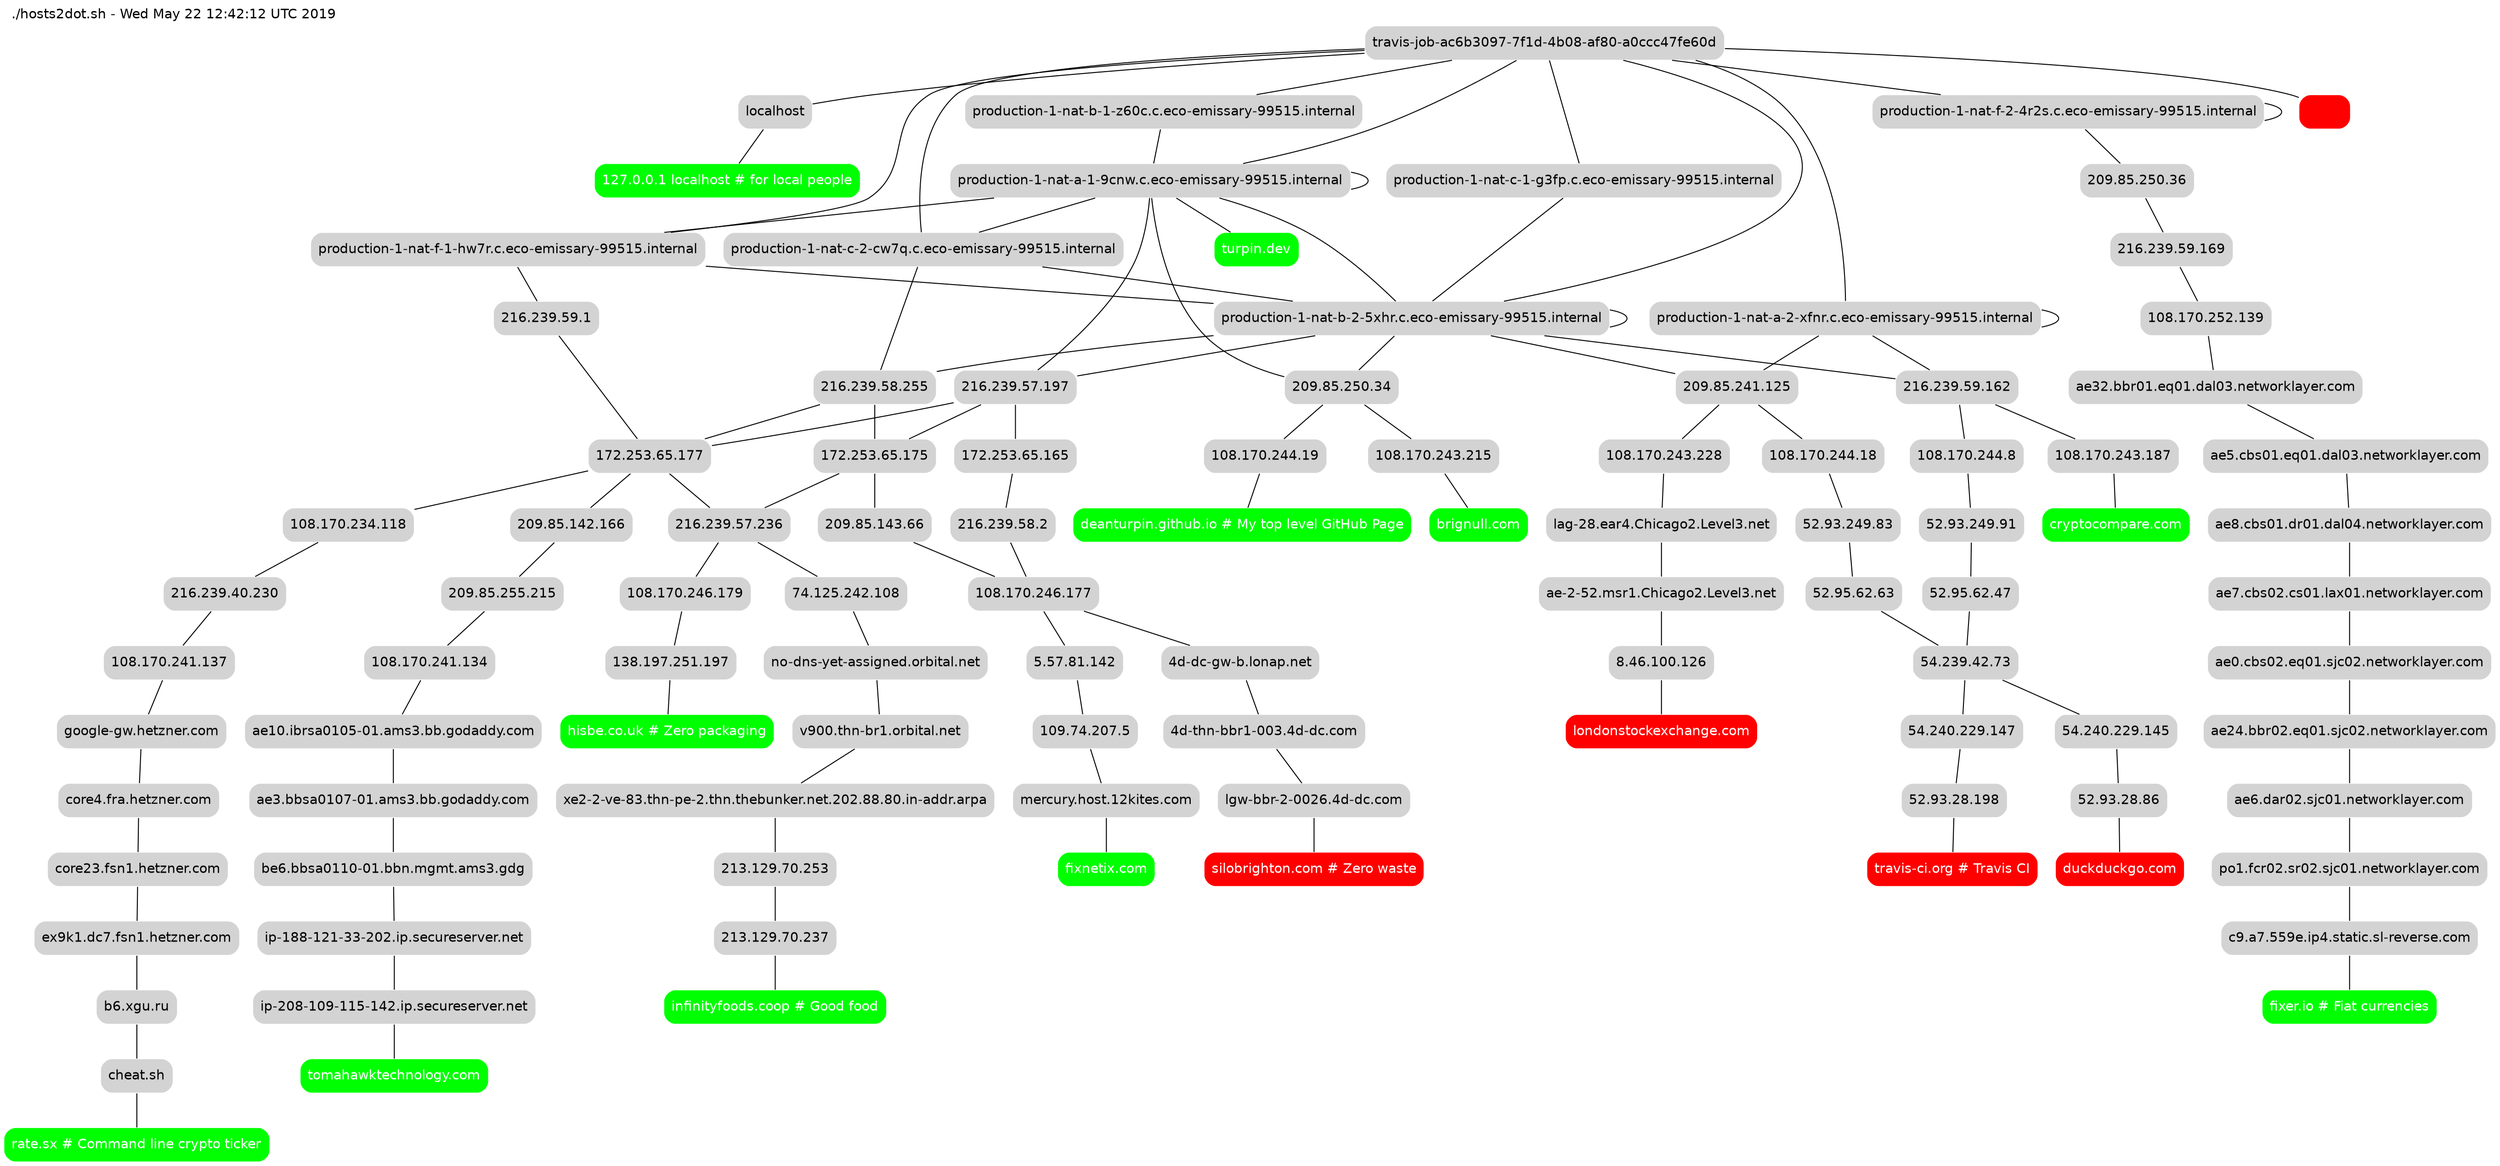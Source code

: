 strict graph {
fontname=helvetica
node [shape=rect style="filled,rounded" color=white fillcolor=lightgrey fontname=helvetica]
soy_yo [label="travis-job-ac6b3097-7f1d-4b08-af80-a0ccc47fe60d"]
graph [label="./hosts2dot.sh - Wed May 22 12:42:12 UTC 2019" labelloc=top labeljust=left]
"127.0.0.1 localhost # for local people" [fillcolor=green fontcolor=white]
soy_yo--"localhost"--"127.0.0.1 localhost # for local people"
"deanturpin.github.io # My top level GitHub Page" [fillcolor=green fontcolor=white]
soy_yo--"production-1-nat-c-1-g3fp.c.eco-emissary-99515.internal"--"production-1-nat-b-2-5xhr.c.eco-emissary-99515.internal"--"209.85.250.34"--"108.170.244.19"--"deanturpin.github.io # My top level GitHub Page"
"duckduckgo.com" [fillcolor=red fontcolor=white]
soy_yo--"production-1-nat-f-1-hw7r.c.eco-emissary-99515.internal"--"production-1-nat-b-2-5xhr.c.eco-emissary-99515.internal"--"216.239.59.162"--"108.170.244.8"--"52.93.249.91"--"52.95.62.47"--"54.239.42.73"--"54.240.229.145"--"52.93.28.86"--"duckduckgo.com"
"infinityfoods.coop # Good food" [fillcolor=green fontcolor=white]
soy_yo--"production-1-nat-a-1-9cnw.c.eco-emissary-99515.internal"--"production-1-nat-f-1-hw7r.c.eco-emissary-99515.internal"--"216.239.59.1"--"172.253.65.177"--"216.239.57.236"--"74.125.242.108"--"no-dns-yet-assigned.orbital.net"--"v900.thn-br1.orbital.net"--"xe2-2-ve-83.thn-pe-2.thn.thebunker.net.202.88.80.in-addr.arpa"--"213.129.70.253"--"213.129.70.237"--"infinityfoods.coop # Good food"
"silobrighton.com # Zero waste" [fillcolor=red fontcolor=white]
soy_yo--"production-1-nat-b-1-z60c.c.eco-emissary-99515.internal"--"production-1-nat-a-1-9cnw.c.eco-emissary-99515.internal"--"216.239.57.197"--"172.253.65.165"--"216.239.58.2"--"108.170.246.177"--"4d-dc-gw-b.lonap.net"--"4d-thn-bbr1-003.4d-dc.com"--"lgw-bbr-2-0026.4d-dc.com"--"silobrighton.com # Zero waste"
"hisbe.co.uk # Zero packaging" [fillcolor=green fontcolor=white]
soy_yo--"production-1-nat-a-1-9cnw.c.eco-emissary-99515.internal"--"production-1-nat-b-2-5xhr.c.eco-emissary-99515.internal"--"216.239.57.197"--"172.253.65.175"--"216.239.57.236"--"108.170.246.179"--"138.197.251.197"--"hisbe.co.uk # Zero packaging"
"rate.sx # Command line crypto ticker" [fillcolor=green fontcolor=white]
soy_yo--"production-1-nat-c-2-cw7q.c.eco-emissary-99515.internal"--"production-1-nat-b-2-5xhr.c.eco-emissary-99515.internal"--"216.239.58.255"--"172.253.65.177"--"108.170.234.118"--"216.239.40.230"--"108.170.241.137"--"google-gw.hetzner.com"--"core4.fra.hetzner.com"--"core23.fsn1.hetzner.com"--"ex9k1.dc7.fsn1.hetzner.com"--"b6.xgu.ru"--"cheat.sh"--"rate.sx # Command line crypto ticker"
"fixer.io # Fiat currencies" [fillcolor=green fontcolor=white]
soy_yo--"production-1-nat-f-2-4r2s.c.eco-emissary-99515.internal"--"production-1-nat-f-2-4r2s.c.eco-emissary-99515.internal"--"209.85.250.36"--"216.239.59.169"--"108.170.252.139"--"ae32.bbr01.eq01.dal03.networklayer.com"--"ae5.cbs01.eq01.dal03.networklayer.com"--"ae8.cbs01.dr01.dal04.networklayer.com"--"ae7.cbs02.cs01.lax01.networklayer.com"--"ae0.cbs02.eq01.sjc02.networklayer.com"--"ae24.bbr02.eq01.sjc02.networklayer.com"--"ae6.dar02.sjc01.networklayer.com"--"po1.fcr02.sr02.sjc01.networklayer.com"--"c9.a7.559e.ip4.static.sl-reverse.com"--"fixer.io # Fiat currencies"
"travis-ci.org # Travis CI" [fillcolor=red fontcolor=white]
soy_yo--"production-1-nat-b-2-5xhr.c.eco-emissary-99515.internal"--"production-1-nat-b-2-5xhr.c.eco-emissary-99515.internal"--"209.85.241.125"--"108.170.244.18"--"52.93.249.83"--"52.95.62.63"--"54.239.42.73"--"54.240.229.147"--"52.93.28.198"--"travis-ci.org # Travis CI"
"cryptocompare.com" [fillcolor=green fontcolor=white]
soy_yo--"production-1-nat-a-2-xfnr.c.eco-emissary-99515.internal"--"production-1-nat-a-2-xfnr.c.eco-emissary-99515.internal"--"216.239.59.162"--"108.170.243.187"--"cryptocompare.com"
"londonstockexchange.com" [fillcolor=red fontcolor=white]
soy_yo--"production-1-nat-a-2-xfnr.c.eco-emissary-99515.internal"--"production-1-nat-a-2-xfnr.c.eco-emissary-99515.internal"--"209.85.241.125"--"108.170.243.228"--"lag-28.ear4.Chicago2.Level3.net"--"ae-2-52.msr1.Chicago2.Level3.net"--"8.46.100.126"--"londonstockexchange.com"
"tomahawktechnology.com" [fillcolor=green fontcolor=white]
soy_yo--"production-1-nat-f-1-hw7r.c.eco-emissary-99515.internal"--"production-1-nat-a-1-9cnw.c.eco-emissary-99515.internal"--"216.239.57.197"--"172.253.65.177"--"209.85.142.166"--"209.85.255.215"--"108.170.241.134"--"ae10.ibrsa0105-01.ams3.bb.godaddy.com"--"ae3.bbsa0107-01.ams3.bb.godaddy.com"--"be6.bbsa0110-01.bbn.mgmt.ams3.gdg"--"ip-188-121-33-202.ip.secureserver.net"--"ip-208-109-115-142.ip.secureserver.net"--"tomahawktechnology.com"
"fixnetix.com" [fillcolor=green fontcolor=white]
soy_yo--"production-1-nat-a-1-9cnw.c.eco-emissary-99515.internal"--"production-1-nat-c-2-cw7q.c.eco-emissary-99515.internal"--"216.239.58.255"--"172.253.65.175"--"209.85.143.66"--"108.170.246.177"--"5.57.81.142"--"109.74.207.5"--"mercury.host.12kites.com"--"fixnetix.com"
"turpin.dev" [fillcolor=green fontcolor=white]
soy_yo--"production-1-nat-a-1-9cnw.c.eco-emissary-99515.internal"--"production-1-nat-a-1-9cnw.c.eco-emissary-99515.internal"--"turpin.dev"
"brignull.com" [fillcolor=green fontcolor=white]
soy_yo--"production-1-nat-a-1-9cnw.c.eco-emissary-99515.internal"--"production-1-nat-a-1-9cnw.c.eco-emissary-99515.internal"--"209.85.250.34"--"108.170.243.215"--"brignull.com"
"" [fillcolor=red fontcolor=white]
soy_yo--""
}
